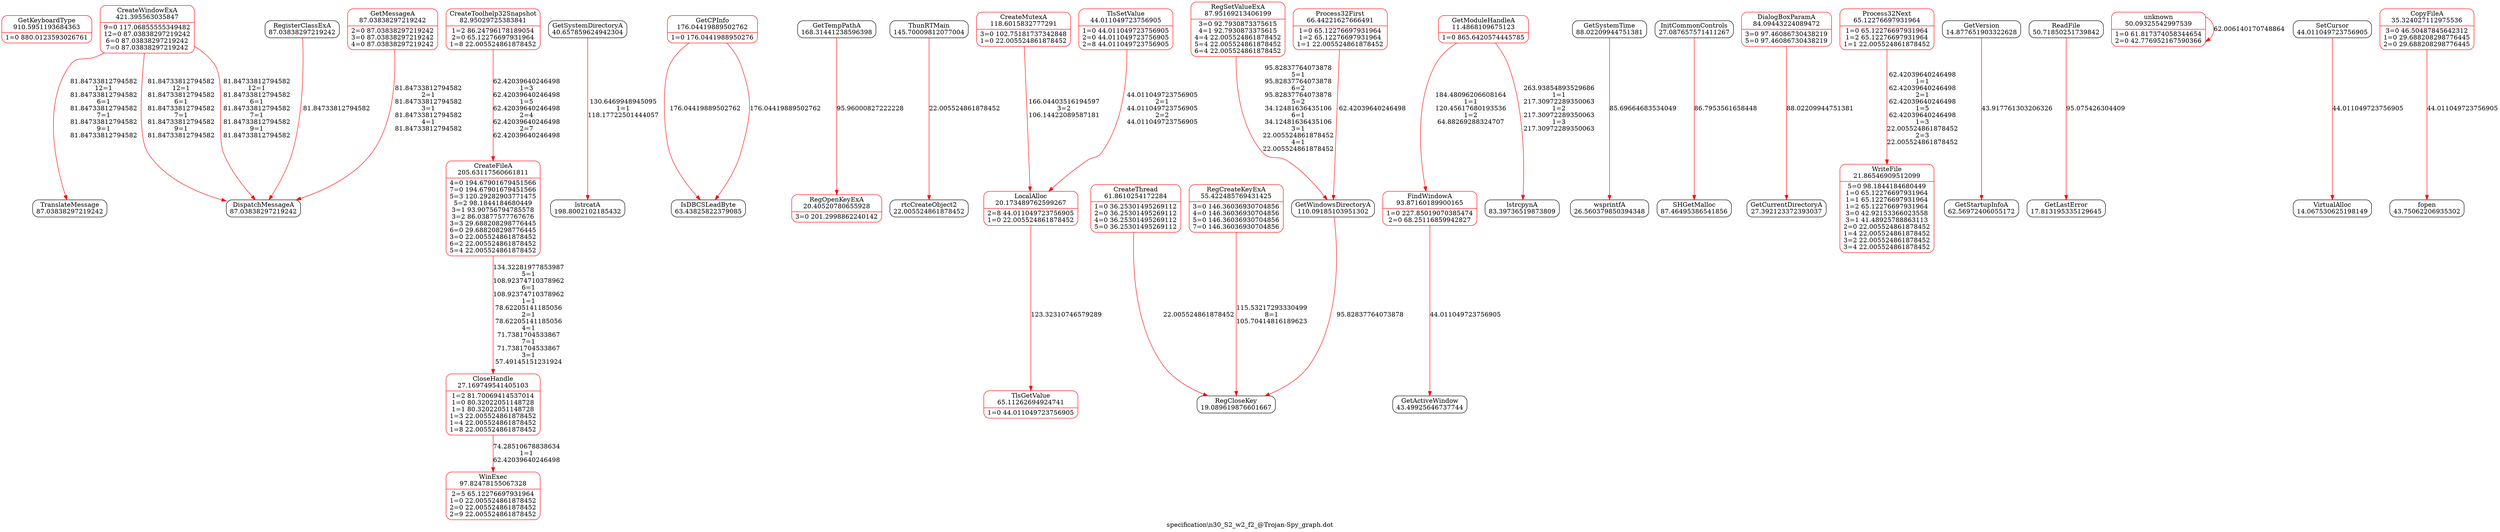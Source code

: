digraph graphname { node [style=rounded]; label="specification\\n30_S2_w2_f2_@Trojan-Spy_graph.dot";
GetKeyboardType	 [shape=record label="{GetKeyboardType\n910.5951193684363|{1=0 880.0123593026761}}" color=red];
CreateWindowExA	 [shape=record label="{CreateWindowExA\n421.395563035847|{9=0 117.06855555349482\n12=0 87.03838297219242\n6=0 87.03838297219242\n7=0 87.03838297219242}}" color=red];
CreateFileA	 [shape=record label="{CreateFileA\n205.63117560661811|{4=0 194.67901679451566\n7=0 194.67901679451566\n5=3 120.29282903771475\n5=2 98.1844184680449\n3=1 93.90756794785578\n3=2 86.03877577767676\n3=3 29.688208298776445\n6=0 29.688208298776445\n3=0 22.005524861878452\n6=2 22.005524861878452\n5=4 22.005524861878452}}" color=red];
lstrcatA	 [shape=record label="{lstrcatA\n198.8002102185432}" color=black];
GetCPInfo	 [shape=record label="{GetCPInfo\n176.04419889502762|{1=0 176.0441988950276}}" color=red];
GetTempPathA	 [shape=record label="{GetTempPathA\n168.31441238596398}" color=black];
ThunRTMain	 [shape=record label="{ThunRTMain\n145.70009812077004}" color=black];
CreateMutexA	 [shape=record label="{CreateMutexA\n118.6015832777291|{3=0 102.75181737342848\n1=0 22.005524861878452}}" color=red];
GetWindowsDirectoryA	 [shape=record label="{GetWindowsDirectoryA\n110.09185103951302}" color=black];
WinExec	 [shape=record label="{WinExec\n97.82478155067328|{2=5 65.12276697931964\n1=0 22.005524861878452\n2=0 22.005524861878452\n2=9 22.005524861878452}}" color=red];
FindWindowA	 [shape=record label="{FindWindowA\n93.87160189900165|{1=0 227.85019070385474\n2=0 68.25116859942827}}" color=red];
GetSystemTime	 [shape=record label="{GetSystemTime\n88.02209944751381}" color=black];
RegSetValueExA	 [shape=record label="{RegSetValueExA\n87.95169213406199|{3=0 92.7930873375615\n4=1 92.7930873375615\n4=4 22.005524861878452\n5=4 22.005524861878452\n6=4 22.005524861878452}}" color=red];
SHGetMalloc	 [shape=record label="{SHGetMalloc\n87.46495386541856}" color=black];
RegisterClassExA	 [shape=record label="{RegisterClassExA\n87.03838297219242}" color=black];
TranslateMessage	 [shape=record label="{TranslateMessage\n87.03838297219242}" color=black];
GetMessageA	 [shape=record label="{GetMessageA\n87.03838297219242|{2=0 87.03838297219242\n3=0 87.03838297219242\n4=0 87.03838297219242}}" color=red];
DispatchMessageA	 [shape=record label="{DispatchMessageA\n87.03838297219242}" color=black];
DialogBoxParamA	 [shape=record label="{DialogBoxParamA\n84.09443224089472|{3=0 97.46086730438219\n5=0 97.46086730438219}}" color=red];
lstrcpynA	 [shape=record label="{lstrcpynA\n83.39736519873809}" color=black];
CreateToolhelp32Snapshot	 [shape=record label="{CreateToolhelp32Snapshot\n82.95029725383841|{1=2 86.24796178189054\n2=0 65.12276697931964\n1=8 22.005524861878452}}" color=red];
Process32First	 [shape=record label="{Process32First\n66.44221627666491|{1=0 65.12276697931964\n1=2 65.12276697931964\n1=1 22.005524861878452}}" color=red];
Process32Next	 [shape=record label="{Process32Next\n65.12276697931964|{1=0 65.12276697931964\n1=2 65.12276697931964\n1=1 22.005524861878452}}" color=red];
TlsGetValue	 [shape=record label="{TlsGetValue\n65.11262694924741|{1=0 44.011049723756905}}" color=red];
IsDBCSLeadByte	 [shape=record label="{IsDBCSLeadByte\n63.43825822379085}" color=black];
GetStartupInfoA	 [shape=record label="{GetStartupInfoA\n62.56972406055172}" color=black];
CreateThread	 [shape=record label="{CreateThread\n61.8610254172284|{1=0 36.25301495269112\n2=0 36.25301495269112\n4=0 36.25301495269112\n5=0 36.25301495269112}}" color=red];
RegCreateKeyExA	 [shape=record label="{RegCreateKeyExA\n55.422485769431425|{3=0 146.36036930704856\n4=0 146.36036930704856\n5=0 146.36036930704856\n7=0 146.36036930704856}}" color=red];
ReadFile	 [shape=record label="{ReadFile\n50.71850251739842}" color=black];
unknown	 [shape=record label="{unknown\n50.09325542997539|{1=0 61.817374058344654\n2=0 42.776952167590366}}" color=red];
TlsSetValue	 [shape=record label="{TlsSetValue\n44.011049723756905|{1=0 44.011049723756905\n2=0 44.011049723756905\n2=8 44.011049723756905}}" color=red];
SetCursor	 [shape=record label="{SetCursor\n44.011049723756905}" color=black];
fopen	 [shape=record label="{fopen\n43.75062206935302}" color=black];
GetActiveWindow	 [shape=record label="{GetActiveWindow\n43.49925646737744}" color=black];
CloseHandle	 [shape=record label="{CloseHandle\n27.169749541405103|{1=2 81.70069414537014\n1=0 80.32022051148728\n1=1 80.32022051148728\n1=3 22.005524861878452\n1=4 22.005524861878452\n1=8 22.005524861878452}}" color=red];
GetSystemDirectoryA	 [shape=record label="{GetSystemDirectoryA\n40.657859624942304}" color=black];
RegOpenKeyExA	 [shape=record label="{RegOpenKeyExA\n20.40520780655928|{3=0 201.2998862240142}}" color=red];
rtcCreateObject2	 [shape=record label="{rtcCreateObject2\n22.005524861878452}" color=black];
LocalAlloc	 [shape=record label="{LocalAlloc\n20.173489762599267|{2=8 44.011049723756905\n1=0 22.005524861878452}}" color=red];
RegCloseKey	 [shape=record label="{RegCloseKey\n19.089619876601667}" color=black];
GetModuleHandleA	 [shape=record label="{GetModuleHandleA\n11.4868109675123|{1=0 865.6420574445785}}" color=red];
wsprintfA	 [shape=record label="{wsprintfA\n26.560379850394348}" color=black];
InitCommonControls	 [shape=record label="{InitCommonControls\n27.087657571411267}" color=black];
GetCurrentDirectoryA	 [shape=record label="{GetCurrentDirectoryA\n27.392123372393037}" color=black];
WriteFile	 [shape=record label="{WriteFile\n21.86546909512099|{5=0 98.1844184680449\n1=0 65.12276697931964\n1=1 65.12276697931964\n1=2 65.12276697931964\n3=0 42.92153366023558\n3=1 41.48925788863113\n2=0 22.005524861878452\n1=4 22.005524861878452\n3=2 22.005524861878452\n3=4 22.005524861878452}}" color=red];
GetVersion	 [shape=record label="{GetVersion\n14.877651903322628}" color=black];
GetLastError	 [shape=record label="{GetLastError\n17.813195335129645}" color=black];
VirtualAlloc	 [shape=record label="{VirtualAlloc\n14.067530625198149}" color=black];
CopyFileA	 [shape=record label="{CopyFileA\n35.324027112975536|{3=0 46.50487845642312\n1=0 29.688208298776445\n2=0 29.688208298776445}}" color=red];
CreateWindowExA->DispatchMessageA	 [label="81.84733812794582\n12=1\n81.84733812794582\n6=1\n81.84733812794582\n7=1\n81.84733812794582\n9=1\n81.84733812794582" color=red];
CreateFileA->CloseHandle	 [label="134.32281977853987\n5=1\n108.92374710378962\n6=1\n108.92374710378962\n1=1\n78.62205141185056\n2=1\n78.62205141185056\n4=1\n71.7381704533867\n7=1\n71.7381704533867\n3=1\n57.49145151231924" color=red];
GetSystemDirectoryA->lstrcatA	 [label="130.6469948945095\n1=1\n118.17722501444057" color=red];
GetCPInfo->IsDBCSLeadByte	 [label="176.04419889502762" color=red];
GetTempPathA->RegOpenKeyExA	 [label="95.96000827222228" color=red];
ThunRTMain->rtcCreateObject2	 [label="22.005524861878452" color=red];
CreateMutexA->LocalAlloc	 [label="166.04403516194597\n3=2\n106.14422089587181" color=red];
GetWindowsDirectoryA->RegCloseKey	 [label="95.82837764073878" color=red];
CloseHandle->WinExec	 [label="74.28510678838634\n1=1\n62.42039640246498" color=red];
GetModuleHandleA->FindWindowA	 [label="184.48096206608164\n1=1\n120.45617680193536\n1=2\n64.88269288324707" color=red];
GetSystemTime->wsprintfA	 [label="85.69664683534049" color=red];
RegSetValueExA->GetWindowsDirectoryA	 [label="95.82837764073878\n5=1\n95.82837764073878\n6=2\n95.82837764073878\n5=2\n34.12481636435106\n6=1\n34.12481636435106\n3=1\n22.005524861878452\n4=1\n22.005524861878452" color=red];
InitCommonControls->SHGetMalloc	 [label="86.7953561658448" color=red];
RegisterClassExA->DispatchMessageA	 [label="81.84733812794582" color=red];
CreateWindowExA->TranslateMessage	 [label="81.84733812794582\n12=1\n81.84733812794582\n6=1\n81.84733812794582\n7=1\n81.84733812794582\n9=1\n81.84733812794582" color=red];
GetMessageA->DispatchMessageA	 [label="81.84733812794582\n2=1\n81.84733812794582\n3=1\n81.84733812794582\n4=1\n81.84733812794582" color=red];
CreateWindowExA->DispatchMessageA	 [label="81.84733812794582\n12=1\n81.84733812794582\n6=1\n81.84733812794582\n7=1\n81.84733812794582\n9=1\n81.84733812794582" color=red];
DialogBoxParamA->GetCurrentDirectoryA	 [label="88.02209944751381" color=red];
GetModuleHandleA->lstrcpynA	 [label="263.93854893529686\n1=1\n217.30972289350063\n1=2\n217.30972289350063\n1=3\n217.30972289350063" color=red];
CreateToolhelp32Snapshot->CreateFileA	 [label="62.42039640246498\n1=3\n62.42039640246498\n1=5\n62.42039640246498\n2=4\n62.42039640246498\n2=7\n62.42039640246498" color=red];
Process32First->GetWindowsDirectoryA	 [label="62.42039640246498" color=red];
Process32Next->WriteFile	 [label="62.42039640246498\n1=1\n62.42039640246498\n2=1\n62.42039640246498\n1=5\n62.42039640246498\n1=3\n22.005524861878452\n2=3\n22.005524861878452" color=red];
LocalAlloc->TlsGetValue	 [label="123.32310746579289" color=red];
GetCPInfo->IsDBCSLeadByte	 [label="176.04419889502762" color=red];
GetVersion->GetStartupInfoA	 [label="43.917761303206326" color=red];
CreateThread->RegCloseKey	 [label="22.005524861878452" color=red];
RegCreateKeyExA->RegCloseKey	 [label="115.53217293330499\n8=1\n105.70414816189623" color=red];
ReadFile->GetLastError	 [label="95.075426304409" color=red];
unknown->unknown	 [label="62.006140170748864" color=red];
TlsSetValue->LocalAlloc	 [label="44.011049723756905\n2=1\n44.011049723756905\n2=2\n44.011049723756905" color=red];
SetCursor->VirtualAlloc	 [label="44.011049723756905" color=red];
CopyFileA->fopen	 [label="44.011049723756905" color=red];
FindWindowA->GetActiveWindow	 [label="44.011049723756905" color=red];
}
